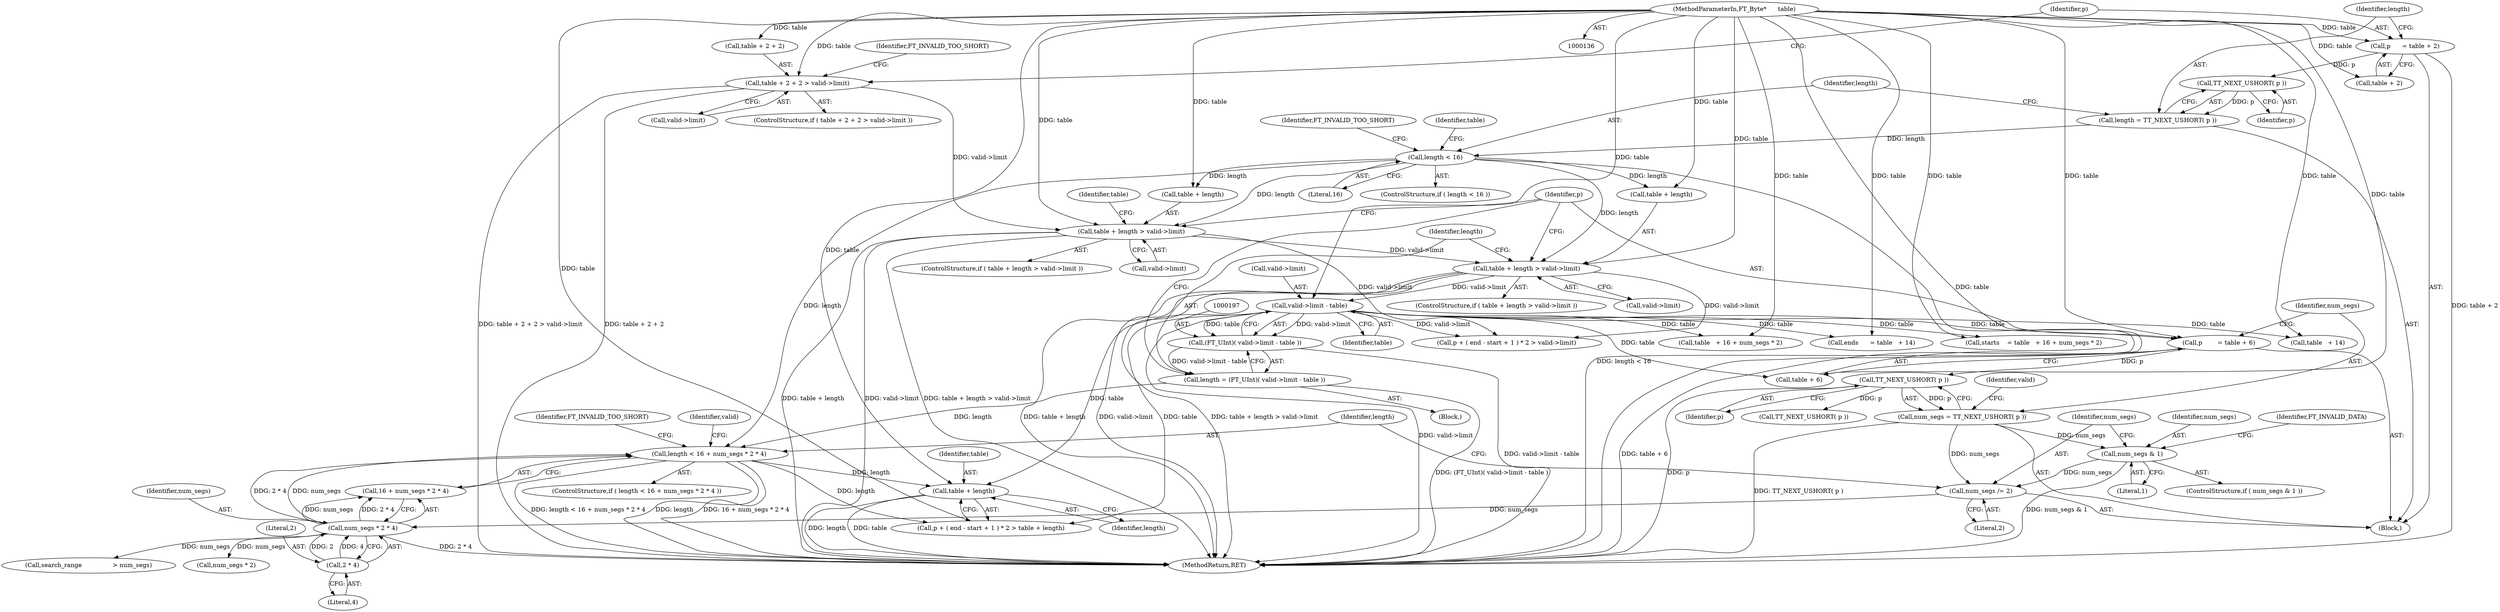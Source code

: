 digraph "1_savannah_9bd20b7304aae61de5d50ac359cf27132bafd4c1@pointer" {
"1000482" [label="(Call,table + length)"];
"1000137" [label="(MethodParameterIn,FT_Byte*      table)"];
"1000198" [label="(Call,valid->limit - table)"];
"1000186" [label="(Call,table + length > valid->limit)"];
"1000173" [label="(Call,length < 16)"];
"1000168" [label="(Call,length = TT_NEXT_USHORT( p ))"];
"1000170" [label="(Call,TT_NEXT_USHORT( p ))"];
"1000163" [label="(Call,p      = table + 2)"];
"1000178" [label="(Call,table + length > valid->limit)"];
"1000153" [label="(Call,table + 2 + 2 > valid->limit)"];
"1000228" [label="(Call,length < 16 + num_segs * 2 * 4)"];
"1000194" [label="(Call,length = (FT_UInt)( valid->limit - table ))"];
"1000196" [label="(Call,(FT_UInt)( valid->limit - table ))"];
"1000232" [label="(Call,num_segs * 2 * 4)"];
"1000224" [label="(Call,num_segs /= 2)"];
"1000220" [label="(Call,num_segs & 1)"];
"1000208" [label="(Call,num_segs = TT_NEXT_USHORT( p ))"];
"1000210" [label="(Call,TT_NEXT_USHORT( p ))"];
"1000203" [label="(Call,p        = table + 6)"];
"1000234" [label="(Call,2 * 4)"];
"1000187" [label="(Call,table + length)"];
"1000219" [label="(ControlStructure,if ( num_segs & 1 ))"];
"1000203" [label="(Call,p        = table + 6)"];
"1000508" [label="(Call,p + ( end - start + 1 ) * 2 > valid->limit)"];
"1000172" [label="(ControlStructure,if ( length < 16 ))"];
"1000472" [label="(Call,p + ( end - start + 1 ) * 2 > table + length)"];
"1000241" [label="(Identifier,valid)"];
"1000185" [label="(ControlStructure,if ( table + length > valid->limit ))"];
"1000165" [label="(Call,table + 2)"];
"1000232" [label="(Call,num_segs * 2 * 4)"];
"1000209" [label="(Identifier,num_segs)"];
"1000193" [label="(Block,)"];
"1000186" [label="(Call,table + length > valid->limit)"];
"1000235" [label="(Literal,2)"];
"1000224" [label="(Call,num_segs /= 2)"];
"1000222" [label="(Literal,1)"];
"1000233" [label="(Identifier,num_segs)"];
"1000237" [label="(Identifier,FT_INVALID_TOO_SHORT)"];
"1000170" [label="(Call,TT_NEXT_USHORT( p ))"];
"1000137" [label="(MethodParameterIn,FT_Byte*      table)"];
"1000303" [label="(Call,table   + 16 + num_segs * 2)"];
"1000234" [label="(Call,2 * 4)"];
"1000221" [label="(Identifier,num_segs)"];
"1000236" [label="(Literal,4)"];
"1000210" [label="(Call,TT_NEXT_USHORT( p ))"];
"1000296" [label="(Call,ends      = table   + 14)"];
"1000199" [label="(Call,valid->limit)"];
"1000175" [label="(Literal,16)"];
"1000164" [label="(Identifier,p)"];
"1000601" [label="(MethodReturn,RET)"];
"1000163" [label="(Call,p      = table + 2)"];
"1000204" [label="(Identifier,p)"];
"1000168" [label="(Call,length = TT_NEXT_USHORT( p ))"];
"1000176" [label="(Identifier,FT_INVALID_TOO_SHORT)"];
"1000162" [label="(Identifier,FT_INVALID_TOO_SHORT)"];
"1000248" [label="(Call,TT_NEXT_USHORT( p ))"];
"1000177" [label="(ControlStructure,if ( table + length > valid->limit ))"];
"1000152" [label="(ControlStructure,if ( table + 2 + 2 > valid->limit ))"];
"1000275" [label="(Call,search_range                > num_segs)"];
"1000230" [label="(Call,16 + num_segs * 2 * 4)"];
"1000226" [label="(Literal,2)"];
"1000180" [label="(Identifier,table)"];
"1000190" [label="(Call,valid->limit)"];
"1000194" [label="(Call,length = (FT_UInt)( valid->limit - table ))"];
"1000159" [label="(Call,valid->limit)"];
"1000198" [label="(Call,valid->limit - table)"];
"1000195" [label="(Identifier,length)"];
"1000178" [label="(Call,table + length > valid->limit)"];
"1000196" [label="(Call,(FT_UInt)( valid->limit - table ))"];
"1000174" [label="(Identifier,length)"];
"1000227" [label="(ControlStructure,if ( length < 16 + num_segs * 2 * 4 ))"];
"1000229" [label="(Identifier,length)"];
"1000225" [label="(Identifier,num_segs)"];
"1000220" [label="(Call,num_segs & 1)"];
"1000208" [label="(Call,num_segs = TT_NEXT_USHORT( p ))"];
"1000223" [label="(Identifier,FT_INVALID_DATA)"];
"1000188" [label="(Identifier,table)"];
"1000307" [label="(Call,num_segs * 2)"];
"1000301" [label="(Call,starts    = table   + 16 + num_segs * 2)"];
"1000169" [label="(Identifier,length)"];
"1000153" [label="(Call,table + 2 + 2 > valid->limit)"];
"1000298" [label="(Call,table   + 14)"];
"1000171" [label="(Identifier,p)"];
"1000211" [label="(Identifier,p)"];
"1000173" [label="(Call,length < 16)"];
"1000215" [label="(Identifier,valid)"];
"1000179" [label="(Call,table + length)"];
"1000205" [label="(Call,table + 6)"];
"1000482" [label="(Call,table + length)"];
"1000182" [label="(Call,valid->limit)"];
"1000484" [label="(Identifier,length)"];
"1000154" [label="(Call,table + 2 + 2)"];
"1000202" [label="(Identifier,table)"];
"1000139" [label="(Block,)"];
"1000483" [label="(Identifier,table)"];
"1000228" [label="(Call,length < 16 + num_segs * 2 * 4)"];
"1000482" -> "1000472"  [label="AST: "];
"1000482" -> "1000484"  [label="CFG: "];
"1000483" -> "1000482"  [label="AST: "];
"1000484" -> "1000482"  [label="AST: "];
"1000472" -> "1000482"  [label="CFG: "];
"1000482" -> "1000601"  [label="DDG: table"];
"1000482" -> "1000601"  [label="DDG: length"];
"1000137" -> "1000482"  [label="DDG: table"];
"1000198" -> "1000482"  [label="DDG: table"];
"1000228" -> "1000482"  [label="DDG: length"];
"1000137" -> "1000136"  [label="AST: "];
"1000137" -> "1000601"  [label="DDG: table"];
"1000137" -> "1000153"  [label="DDG: table"];
"1000137" -> "1000154"  [label="DDG: table"];
"1000137" -> "1000163"  [label="DDG: table"];
"1000137" -> "1000165"  [label="DDG: table"];
"1000137" -> "1000178"  [label="DDG: table"];
"1000137" -> "1000179"  [label="DDG: table"];
"1000137" -> "1000186"  [label="DDG: table"];
"1000137" -> "1000187"  [label="DDG: table"];
"1000137" -> "1000198"  [label="DDG: table"];
"1000137" -> "1000203"  [label="DDG: table"];
"1000137" -> "1000205"  [label="DDG: table"];
"1000137" -> "1000296"  [label="DDG: table"];
"1000137" -> "1000298"  [label="DDG: table"];
"1000137" -> "1000301"  [label="DDG: table"];
"1000137" -> "1000303"  [label="DDG: table"];
"1000137" -> "1000472"  [label="DDG: table"];
"1000198" -> "1000196"  [label="AST: "];
"1000198" -> "1000202"  [label="CFG: "];
"1000199" -> "1000198"  [label="AST: "];
"1000202" -> "1000198"  [label="AST: "];
"1000196" -> "1000198"  [label="CFG: "];
"1000198" -> "1000601"  [label="DDG: valid->limit"];
"1000198" -> "1000196"  [label="DDG: valid->limit"];
"1000198" -> "1000196"  [label="DDG: table"];
"1000186" -> "1000198"  [label="DDG: valid->limit"];
"1000198" -> "1000203"  [label="DDG: table"];
"1000198" -> "1000205"  [label="DDG: table"];
"1000198" -> "1000296"  [label="DDG: table"];
"1000198" -> "1000298"  [label="DDG: table"];
"1000198" -> "1000301"  [label="DDG: table"];
"1000198" -> "1000303"  [label="DDG: table"];
"1000198" -> "1000472"  [label="DDG: table"];
"1000198" -> "1000508"  [label="DDG: valid->limit"];
"1000186" -> "1000185"  [label="AST: "];
"1000186" -> "1000190"  [label="CFG: "];
"1000187" -> "1000186"  [label="AST: "];
"1000190" -> "1000186"  [label="AST: "];
"1000195" -> "1000186"  [label="CFG: "];
"1000204" -> "1000186"  [label="CFG: "];
"1000186" -> "1000601"  [label="DDG: table + length > valid->limit"];
"1000186" -> "1000601"  [label="DDG: table + length"];
"1000186" -> "1000601"  [label="DDG: valid->limit"];
"1000173" -> "1000186"  [label="DDG: length"];
"1000178" -> "1000186"  [label="DDG: valid->limit"];
"1000186" -> "1000508"  [label="DDG: valid->limit"];
"1000173" -> "1000172"  [label="AST: "];
"1000173" -> "1000175"  [label="CFG: "];
"1000174" -> "1000173"  [label="AST: "];
"1000175" -> "1000173"  [label="AST: "];
"1000176" -> "1000173"  [label="CFG: "];
"1000180" -> "1000173"  [label="CFG: "];
"1000173" -> "1000601"  [label="DDG: length < 16"];
"1000168" -> "1000173"  [label="DDG: length"];
"1000173" -> "1000178"  [label="DDG: length"];
"1000173" -> "1000179"  [label="DDG: length"];
"1000173" -> "1000187"  [label="DDG: length"];
"1000173" -> "1000228"  [label="DDG: length"];
"1000168" -> "1000139"  [label="AST: "];
"1000168" -> "1000170"  [label="CFG: "];
"1000169" -> "1000168"  [label="AST: "];
"1000170" -> "1000168"  [label="AST: "];
"1000174" -> "1000168"  [label="CFG: "];
"1000170" -> "1000168"  [label="DDG: p"];
"1000170" -> "1000171"  [label="CFG: "];
"1000171" -> "1000170"  [label="AST: "];
"1000163" -> "1000170"  [label="DDG: p"];
"1000163" -> "1000139"  [label="AST: "];
"1000163" -> "1000165"  [label="CFG: "];
"1000164" -> "1000163"  [label="AST: "];
"1000165" -> "1000163"  [label="AST: "];
"1000169" -> "1000163"  [label="CFG: "];
"1000163" -> "1000601"  [label="DDG: table + 2"];
"1000178" -> "1000177"  [label="AST: "];
"1000178" -> "1000182"  [label="CFG: "];
"1000179" -> "1000178"  [label="AST: "];
"1000182" -> "1000178"  [label="AST: "];
"1000188" -> "1000178"  [label="CFG: "];
"1000204" -> "1000178"  [label="CFG: "];
"1000178" -> "1000601"  [label="DDG: valid->limit"];
"1000178" -> "1000601"  [label="DDG: table + length > valid->limit"];
"1000178" -> "1000601"  [label="DDG: table + length"];
"1000153" -> "1000178"  [label="DDG: valid->limit"];
"1000178" -> "1000508"  [label="DDG: valid->limit"];
"1000153" -> "1000152"  [label="AST: "];
"1000153" -> "1000159"  [label="CFG: "];
"1000154" -> "1000153"  [label="AST: "];
"1000159" -> "1000153"  [label="AST: "];
"1000162" -> "1000153"  [label="CFG: "];
"1000164" -> "1000153"  [label="CFG: "];
"1000153" -> "1000601"  [label="DDG: table + 2 + 2 > valid->limit"];
"1000153" -> "1000601"  [label="DDG: table + 2 + 2"];
"1000228" -> "1000227"  [label="AST: "];
"1000228" -> "1000230"  [label="CFG: "];
"1000229" -> "1000228"  [label="AST: "];
"1000230" -> "1000228"  [label="AST: "];
"1000237" -> "1000228"  [label="CFG: "];
"1000241" -> "1000228"  [label="CFG: "];
"1000228" -> "1000601"  [label="DDG: length < 16 + num_segs * 2 * 4"];
"1000228" -> "1000601"  [label="DDG: length"];
"1000228" -> "1000601"  [label="DDG: 16 + num_segs * 2 * 4"];
"1000194" -> "1000228"  [label="DDG: length"];
"1000232" -> "1000228"  [label="DDG: num_segs"];
"1000232" -> "1000228"  [label="DDG: 2 * 4"];
"1000228" -> "1000472"  [label="DDG: length"];
"1000194" -> "1000193"  [label="AST: "];
"1000194" -> "1000196"  [label="CFG: "];
"1000195" -> "1000194"  [label="AST: "];
"1000196" -> "1000194"  [label="AST: "];
"1000204" -> "1000194"  [label="CFG: "];
"1000194" -> "1000601"  [label="DDG: (FT_UInt)( valid->limit - table )"];
"1000196" -> "1000194"  [label="DDG: valid->limit - table"];
"1000197" -> "1000196"  [label="AST: "];
"1000196" -> "1000601"  [label="DDG: valid->limit - table"];
"1000232" -> "1000230"  [label="AST: "];
"1000232" -> "1000234"  [label="CFG: "];
"1000233" -> "1000232"  [label="AST: "];
"1000234" -> "1000232"  [label="AST: "];
"1000230" -> "1000232"  [label="CFG: "];
"1000232" -> "1000601"  [label="DDG: 2 * 4"];
"1000232" -> "1000230"  [label="DDG: num_segs"];
"1000232" -> "1000230"  [label="DDG: 2 * 4"];
"1000224" -> "1000232"  [label="DDG: num_segs"];
"1000234" -> "1000232"  [label="DDG: 2"];
"1000234" -> "1000232"  [label="DDG: 4"];
"1000232" -> "1000275"  [label="DDG: num_segs"];
"1000232" -> "1000307"  [label="DDG: num_segs"];
"1000224" -> "1000139"  [label="AST: "];
"1000224" -> "1000226"  [label="CFG: "];
"1000225" -> "1000224"  [label="AST: "];
"1000226" -> "1000224"  [label="AST: "];
"1000229" -> "1000224"  [label="CFG: "];
"1000220" -> "1000224"  [label="DDG: num_segs"];
"1000208" -> "1000224"  [label="DDG: num_segs"];
"1000220" -> "1000219"  [label="AST: "];
"1000220" -> "1000222"  [label="CFG: "];
"1000221" -> "1000220"  [label="AST: "];
"1000222" -> "1000220"  [label="AST: "];
"1000223" -> "1000220"  [label="CFG: "];
"1000225" -> "1000220"  [label="CFG: "];
"1000220" -> "1000601"  [label="DDG: num_segs & 1"];
"1000208" -> "1000220"  [label="DDG: num_segs"];
"1000208" -> "1000139"  [label="AST: "];
"1000208" -> "1000210"  [label="CFG: "];
"1000209" -> "1000208"  [label="AST: "];
"1000210" -> "1000208"  [label="AST: "];
"1000215" -> "1000208"  [label="CFG: "];
"1000208" -> "1000601"  [label="DDG: TT_NEXT_USHORT( p )"];
"1000210" -> "1000208"  [label="DDG: p"];
"1000210" -> "1000211"  [label="CFG: "];
"1000211" -> "1000210"  [label="AST: "];
"1000210" -> "1000601"  [label="DDG: p"];
"1000203" -> "1000210"  [label="DDG: p"];
"1000210" -> "1000248"  [label="DDG: p"];
"1000203" -> "1000139"  [label="AST: "];
"1000203" -> "1000205"  [label="CFG: "];
"1000204" -> "1000203"  [label="AST: "];
"1000205" -> "1000203"  [label="AST: "];
"1000209" -> "1000203"  [label="CFG: "];
"1000203" -> "1000601"  [label="DDG: table + 6"];
"1000234" -> "1000236"  [label="CFG: "];
"1000235" -> "1000234"  [label="AST: "];
"1000236" -> "1000234"  [label="AST: "];
}
